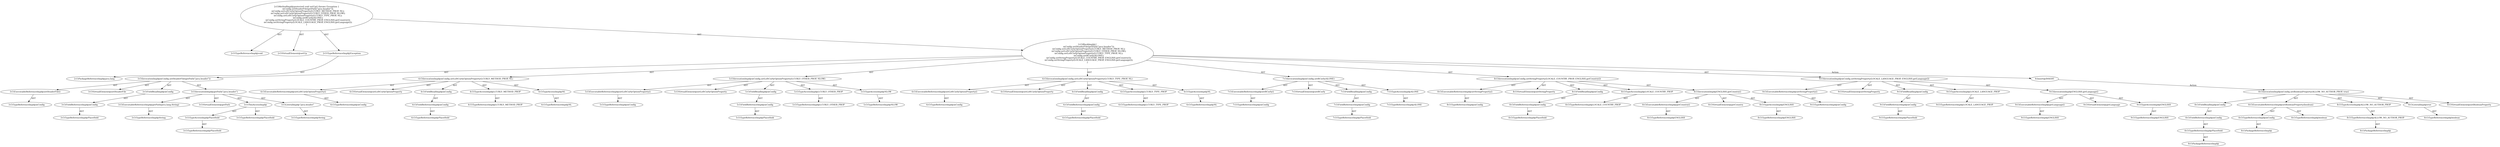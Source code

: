 digraph "setUp#?" {
0 [label="2:CtTypeReferenceImpl@void" shape=ellipse]
1 [label="2:CtVirtualElement@setUp" shape=ellipse]
2 [label="2:CtTypeReferenceImpl@Exception" shape=ellipse]
3 [label="2:CtPackageReferenceImpl@java.lang" shape=ellipse]
4 [label="3:CtExecutableReferenceImpl@setHeaderFile()" shape=ellipse]
5 [label="3:CtTypeReferenceImpl@mConfig" shape=ellipse]
6 [label="3:CtVirtualElement@setHeaderFile" shape=ellipse]
7 [label="3:CtFieldReferenceImpl@mConfig" shape=ellipse]
8 [label="3:CtTypeReferenceImpl@PlaceHold" shape=ellipse]
9 [label="3:CtFieldReadImpl@mConfig" shape=ellipse]
10 [label="3:CtExecutableReferenceImpl@getPath(java.lang.String)" shape=ellipse]
11 [label="3:CtTypeReferenceImpl@String" shape=ellipse]
12 [label="3:CtVirtualElement@getPath" shape=ellipse]
13 [label="3:CtTypeAccessImpl@PlaceHold" shape=ellipse]
14 [label="3:CtTypeReferenceImpl@PlaceHold" shape=ellipse]
15 [label="3:CtThisAccessImpl@" shape=ellipse]
16 [label="3:CtTypeReferenceImpl@PlaceHold" shape=ellipse]
17 [label="3:CtLiteralImpl@\"java.header\"" shape=ellipse]
18 [label="3:CtTypeReferenceImpl@String" shape=ellipse]
19 [label="3:CtInvocationImpl@getPath(\"java.header\")" shape=ellipse]
20 [label="3:CtInvocationImpl@mConfig.setHeaderFile(getPath(\"java.header\"))" shape=ellipse]
21 [label="4:CtExecutableReferenceImpl@setLeftCurlyOptionProperty()" shape=ellipse]
22 [label="4:CtTypeReferenceImpl@mConfig" shape=ellipse]
23 [label="4:CtVirtualElement@setLeftCurlyOptionProperty" shape=ellipse]
24 [label="4:CtFieldReferenceImpl@mConfig" shape=ellipse]
25 [label="4:CtTypeReferenceImpl@PlaceHold" shape=ellipse]
26 [label="4:CtFieldReadImpl@mConfig" shape=ellipse]
27 [label="4:CtTypeAccessImpl@LCURLY_METHOD_PROP" shape=ellipse]
28 [label="4:CtTypeReferenceImpl@LCURLY_METHOD_PROP" shape=ellipse]
29 [label="4:CtTypeAccessImpl@NL" shape=ellipse]
30 [label="4:CtTypeReferenceImpl@NL" shape=ellipse]
31 [label="4:CtInvocationImpl@mConfig.setLeftCurlyOptionProperty(LCURLY_METHOD_PROP, NL)" shape=ellipse]
32 [label="5:CtExecutableReferenceImpl@setLeftCurlyOptionProperty()" shape=ellipse]
33 [label="5:CtTypeReferenceImpl@mConfig" shape=ellipse]
34 [label="5:CtVirtualElement@setLeftCurlyOptionProperty" shape=ellipse]
35 [label="5:CtFieldReferenceImpl@mConfig" shape=ellipse]
36 [label="5:CtTypeReferenceImpl@PlaceHold" shape=ellipse]
37 [label="5:CtFieldReadImpl@mConfig" shape=ellipse]
38 [label="5:CtTypeAccessImpl@LCURLY_OTHER_PROP" shape=ellipse]
39 [label="5:CtTypeReferenceImpl@LCURLY_OTHER_PROP" shape=ellipse]
40 [label="5:CtTypeAccessImpl@NLOW" shape=ellipse]
41 [label="5:CtTypeReferenceImpl@NLOW" shape=ellipse]
42 [label="5:CtInvocationImpl@mConfig.setLeftCurlyOptionProperty(LCURLY_OTHER_PROP, NLOW)" shape=ellipse]
43 [label="6:CtExecutableReferenceImpl@setLeftCurlyOptionProperty()" shape=ellipse]
44 [label="6:CtTypeReferenceImpl@mConfig" shape=ellipse]
45 [label="6:CtVirtualElement@setLeftCurlyOptionProperty" shape=ellipse]
46 [label="6:CtFieldReferenceImpl@mConfig" shape=ellipse]
47 [label="6:CtTypeReferenceImpl@PlaceHold" shape=ellipse]
48 [label="6:CtFieldReadImpl@mConfig" shape=ellipse]
49 [label="6:CtTypeAccessImpl@LCURLY_TYPE_PROP" shape=ellipse]
50 [label="6:CtTypeReferenceImpl@LCURLY_TYPE_PROP" shape=ellipse]
51 [label="6:CtTypeAccessImpl@NL" shape=ellipse]
52 [label="6:CtTypeReferenceImpl@NL" shape=ellipse]
53 [label="6:CtInvocationImpl@mConfig.setLeftCurlyOptionProperty(LCURLY_TYPE_PROP, NL)" shape=ellipse]
54 [label="7:CtExecutableReferenceImpl@setRCurly()" shape=ellipse]
55 [label="7:CtTypeReferenceImpl@mConfig" shape=ellipse]
56 [label="7:CtVirtualElement@setRCurly" shape=ellipse]
57 [label="7:CtFieldReferenceImpl@mConfig" shape=ellipse]
58 [label="7:CtTypeReferenceImpl@PlaceHold" shape=ellipse]
59 [label="7:CtFieldReadImpl@mConfig" shape=ellipse]
60 [label="7:CtTypeAccessImpl@ALONE" shape=ellipse]
61 [label="7:CtTypeReferenceImpl@ALONE" shape=ellipse]
62 [label="7:CtInvocationImpl@mConfig.setRCurly(ALONE)" shape=ellipse]
63 [label="8:CtExecutableReferenceImpl@setStringProperty()" shape=ellipse]
64 [label="8:CtTypeReferenceImpl@mConfig" shape=ellipse]
65 [label="8:CtVirtualElement@setStringProperty" shape=ellipse]
66 [label="8:CtFieldReferenceImpl@mConfig" shape=ellipse]
67 [label="8:CtTypeReferenceImpl@PlaceHold" shape=ellipse]
68 [label="8:CtFieldReadImpl@mConfig" shape=ellipse]
69 [label="8:CtTypeAccessImpl@LOCALE_COUNTRY_PROP" shape=ellipse]
70 [label="8:CtTypeReferenceImpl@LOCALE_COUNTRY_PROP" shape=ellipse]
71 [label="8:CtExecutableReferenceImpl@getCountry()" shape=ellipse]
72 [label="8:CtTypeReferenceImpl@ENGLISH" shape=ellipse]
73 [label="8:CtVirtualElement@getCountry" shape=ellipse]
74 [label="8:CtTypeAccessImpl@ENGLISH" shape=ellipse]
75 [label="8:CtTypeReferenceImpl@ENGLISH" shape=ellipse]
76 [label="8:CtInvocationImpl@ENGLISH.getCountry()" shape=ellipse]
77 [label="8:CtInvocationImpl@mConfig.setStringProperty(LOCALE_COUNTRY_PROP, ENGLISH.getCountry())" shape=ellipse]
78 [label="9:CtExecutableReferenceImpl@setStringProperty()" shape=ellipse]
79 [label="9:CtTypeReferenceImpl@mConfig" shape=ellipse]
80 [label="9:CtVirtualElement@setStringProperty" shape=ellipse]
81 [label="9:CtFieldReferenceImpl@mConfig" shape=ellipse]
82 [label="9:CtTypeReferenceImpl@PlaceHold" shape=ellipse]
83 [label="9:CtFieldReadImpl@mConfig" shape=ellipse]
84 [label="9:CtTypeAccessImpl@LOCALE_LANGUAGE_PROP" shape=ellipse]
85 [label="9:CtTypeReferenceImpl@LOCALE_LANGUAGE_PROP" shape=ellipse]
86 [label="9:CtExecutableReferenceImpl@getLanguage()" shape=ellipse]
87 [label="9:CtTypeReferenceImpl@ENGLISH" shape=ellipse]
88 [label="9:CtVirtualElement@getLanguage" shape=ellipse]
89 [label="9:CtTypeAccessImpl@ENGLISH" shape=ellipse]
90 [label="9:CtTypeReferenceImpl@ENGLISH" shape=ellipse]
91 [label="9:CtInvocationImpl@ENGLISH.getLanguage()" shape=ellipse]
92 [label="9:CtInvocationImpl@mConfig.setStringProperty(LOCALE_LANGUAGE_PROP, ENGLISH.getLanguage())" shape=ellipse]
93 [label="2:CtBlockImpl@\{
    mConfig.setHeaderFile(getPath(\"java.header\"));
    mConfig.setLeftCurlyOptionProperty(LCURLY_METHOD_PROP, NL);
    mConfig.setLeftCurlyOptionProperty(LCURLY_OTHER_PROP, NLOW);
    mConfig.setLeftCurlyOptionProperty(LCURLY_TYPE_PROP, NL);
    mConfig.setRCurly(ALONE);
    mConfig.setStringProperty(LOCALE_COUNTRY_PROP, ENGLISH.getCountry());
    mConfig.setStringProperty(LOCALE_LANGUAGE_PROP, ENGLISH.getLanguage());
\}" shape=ellipse]
94 [label="2:CtMethodImpl@protected void setUp() throws Exception \{
    mConfig.setHeaderFile(getPath(\"java.header\"));
    mConfig.setLeftCurlyOptionProperty(LCURLY_METHOD_PROP, NL);
    mConfig.setLeftCurlyOptionProperty(LCURLY_OTHER_PROP, NLOW);
    mConfig.setLeftCurlyOptionProperty(LCURLY_TYPE_PROP, NL);
    mConfig.setRCurly(ALONE);
    mConfig.setStringProperty(LOCALE_COUNTRY_PROP, ENGLISH.getCountry());
    mConfig.setStringProperty(LOCALE_LANGUAGE_PROP, ENGLISH.getLanguage());
\}" shape=ellipse]
95 [label="8:Insert@INSERT" shape=ellipse]
96 [label="8:CtPackageReferenceImpl@" shape=ellipse]
97 [label="8:CtTypeReferenceImpl@PlaceHold" shape=ellipse]
98 [label="8:CtFieldReferenceImpl@mConfig" shape=ellipse]
99 [label="8:CtFieldReadImpl@mConfig" shape=ellipse]
100 [label="8:CtPackageReferenceImpl@" shape=ellipse]
101 [label="8:CtTypeReferenceImpl@mConfig" shape=ellipse]
102 [label="8:CtTypeReferenceImpl@boolean" shape=ellipse]
103 [label="8:CtExecutableReferenceImpl@setBooleanProperty(boolean)" shape=ellipse]
104 [label="8:CtPackageReferenceImpl@" shape=ellipse]
105 [label="8:CtTypeReferenceImpl@ALLOW_NO_AUTHOR_PROP" shape=ellipse]
106 [label="8:CtTypeAccessImpl@ALLOW_NO_AUTHOR_PROP" shape=ellipse]
107 [label="8:CtTypeReferenceImpl@boolean" shape=ellipse]
108 [label="8:CtLiteralImpl@true" shape=ellipse]
109 [label="8:CtInvocationImpl@mConfig.setBooleanProperty(ALLOW_NO_AUTHOR_PROP, true)" shape=ellipse]
110 [label="8:CtVirtualElement@setBooleanProperty" shape=ellipse]
2 -> 3 [label="AST"];
4 -> 5 [label="AST"];
7 -> 8 [label="AST"];
9 -> 7 [label="AST"];
10 -> 11 [label="AST"];
13 -> 14 [label="AST"];
15 -> 16 [label="AST"];
15 -> 13 [label="AST"];
17 -> 18 [label="AST"];
19 -> 12 [label="AST"];
19 -> 15 [label="AST"];
19 -> 10 [label="AST"];
19 -> 17 [label="AST"];
20 -> 6 [label="AST"];
20 -> 9 [label="AST"];
20 -> 4 [label="AST"];
20 -> 19 [label="AST"];
21 -> 22 [label="AST"];
24 -> 25 [label="AST"];
26 -> 24 [label="AST"];
27 -> 28 [label="AST"];
29 -> 30 [label="AST"];
31 -> 23 [label="AST"];
31 -> 26 [label="AST"];
31 -> 21 [label="AST"];
31 -> 27 [label="AST"];
31 -> 29 [label="AST"];
32 -> 33 [label="AST"];
35 -> 36 [label="AST"];
37 -> 35 [label="AST"];
38 -> 39 [label="AST"];
40 -> 41 [label="AST"];
42 -> 34 [label="AST"];
42 -> 37 [label="AST"];
42 -> 32 [label="AST"];
42 -> 38 [label="AST"];
42 -> 40 [label="AST"];
43 -> 44 [label="AST"];
46 -> 47 [label="AST"];
48 -> 46 [label="AST"];
49 -> 50 [label="AST"];
51 -> 52 [label="AST"];
53 -> 45 [label="AST"];
53 -> 48 [label="AST"];
53 -> 43 [label="AST"];
53 -> 49 [label="AST"];
53 -> 51 [label="AST"];
54 -> 55 [label="AST"];
57 -> 58 [label="AST"];
59 -> 57 [label="AST"];
60 -> 61 [label="AST"];
62 -> 56 [label="AST"];
62 -> 59 [label="AST"];
62 -> 54 [label="AST"];
62 -> 60 [label="AST"];
63 -> 64 [label="AST"];
66 -> 67 [label="AST"];
68 -> 66 [label="AST"];
69 -> 70 [label="AST"];
71 -> 72 [label="AST"];
74 -> 75 [label="AST"];
76 -> 73 [label="AST"];
76 -> 74 [label="AST"];
76 -> 71 [label="AST"];
77 -> 65 [label="AST"];
77 -> 68 [label="AST"];
77 -> 63 [label="AST"];
77 -> 69 [label="AST"];
77 -> 76 [label="AST"];
78 -> 79 [label="AST"];
81 -> 82 [label="AST"];
83 -> 81 [label="AST"];
84 -> 85 [label="AST"];
86 -> 87 [label="AST"];
89 -> 90 [label="AST"];
91 -> 88 [label="AST"];
91 -> 89 [label="AST"];
91 -> 86 [label="AST"];
92 -> 80 [label="AST"];
92 -> 83 [label="AST"];
92 -> 78 [label="AST"];
92 -> 84 [label="AST"];
92 -> 91 [label="AST"];
93 -> 20 [label="AST"];
93 -> 31 [label="AST"];
93 -> 42 [label="AST"];
93 -> 53 [label="AST"];
93 -> 62 [label="AST"];
93 -> 77 [label="AST"];
93 -> 92 [label="AST"];
93 -> 95 [label="Action"];
94 -> 1 [label="AST"];
94 -> 0 [label="AST"];
94 -> 2 [label="AST"];
94 -> 93 [label="AST"];
95 -> 109 [label="Action"];
97 -> 96 [label="AST"];
98 -> 97 [label="AST"];
99 -> 98 [label="AST"];
101 -> 100 [label="AST"];
103 -> 101 [label="AST"];
103 -> 102 [label="AST"];
105 -> 104 [label="AST"];
106 -> 105 [label="AST"];
108 -> 107 [label="AST"];
109 -> 110 [label="AST"];
109 -> 99 [label="AST"];
109 -> 103 [label="AST"];
109 -> 106 [label="AST"];
109 -> 108 [label="AST"];
}